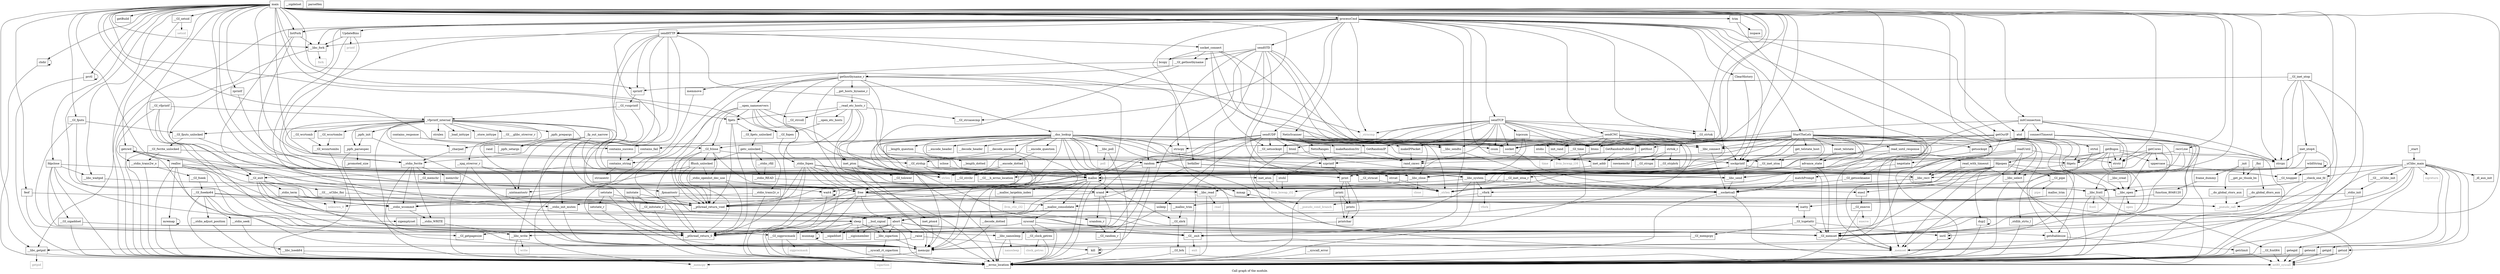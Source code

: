 digraph "Call graph of the module." {
  label="Call graph of the module.";
  node [shape=record];

  Node_reset_telstate [label="{reset_telstate}"];
  Node_contains_success [label="{contains_success}"];
  Node___GI_getpagesize [label="{__GI_getpagesize}"];
  Node_strstr [label="{strstr}"];
  Node___GI___glibc_strerror_r [label="{__GI___glibc_strerror_r}"];
  Node_getcwd [label="{getcwd}"];
  Node_GetRandomPublicIP [label="{GetRandomPublicIP}"];
  Node_sendHTTP [label="{sendHTTP}"];
  Node_contains_fail [label="{contains_fail}"];
  Node_contains_response [label="{contains_response}"];
  Node_NetisRanges [label="{NetisRanges}"];
  Node_GetRandomIP [label="{GetRandomIP}"];
  Node_csum [label="{csum}"];
  Node_StartTheLelz [label="{StartTheLelz}"];
  Node_main [label="{main}"];
  Node_getrlimit [label="{getrlimit}"];
  Node___vfork [label="{__vfork}"];
  Node_sendSTD [label="{sendSTD}"];
  Node_tcpcsum [label="{tcpcsum}"];
  Node_sendCNC [label="{sendCNC}"];
  Node_contains_string [label="{contains_string}"];
  Node_connectTimeout [label="{connectTimeout}"];
  Node_getdtablesize [label="{getdtablesize}"];
  Node_listFork [label="{listFork}"];
  Node_makeIPPacket [label="{makeIPPacket}"];
  Node_UpdateBins [label="{UpdateBins}"];
  Node_processCmd [label="{processCmd}"];
  Node___libc_getpid [label="{__libc_getpid}"];
  Node___libc_fcntl [label="{__libc_fcntl}"];
  Node_sendUDP [label="{sendUDP}"];
  Node___GI_fcntl64 [label="{__GI_fcntl64}"];
  Node___GI__exit [label="{__GI__exit}"];
  Node_chdir [label="{chdir}"];
  Node_sendTCP [label="{sendTCP}"];
  Node___libc_close [label="{__libc_close}"];
  Node_botkiller [label="{botkiller}"];
  Node_sclose [label="{sclose}"];
  Node_negotiate [label="{negotiate}"];
  Node_matchPrompt [label="{matchPrompt}"];
  Node_readUntil [label="{readUntil}"];
  Node_initConnection [label="{initConnection}"];
  Node_getOurIP [label="{getOurIP}"];
  Node_socket_connect [label="{socket_connect}"];
  Node_getBuild [label="{getBuild}"];
  Node_NetisScanner [label="{NetisScanner}"];
  Node_dup2 [label="{dup2}"];
  Node_ClearHistory [label="{ClearHistory}"];
  Node___libc_fork [label="{__libc_fork}"];
  Node___libc_open [label="{__libc_open}"];
  Node___libc_creat [label="{__libc_creat}"];
  Node___GI_pipe [label="{__GI_pipe}"];
  Node_prctl [label="{prctl}"];
  Node___libc_read [label="{__libc_read}"];
  Node___libc_select [label="{__libc_select}"];
  Node___GI_setsid [label="{__GI_setsid}"];
  Node___GI_sigprocmask [label="{__GI_sigprocmask}"];
  Node___GI_time [label="{__GI_time}"];
  Node___libc_waitpid [label="{__libc_waitpid}"];
  Node___libc_write [label="{__libc_write}"];
  Node_isspace [label="{isspace}"];
  Node___GI_toupper [label="{__GI_toupper}"];
  Node___errno_location [label="{__errno_location}"];
  Node___GI_fclose [label="{__GI_fclose}"];
  Node___GI_fopen [label="{__GI_fopen}"];
  Node_printf [color="gray50", fontcolor="gray50", label="{printf}"];
  Node_sprintf [label="{sprintf}"];
  Node___GI_vsnprintf [label="{__GI_vsnprintf}"];
  Node__stdio_fopen [label="{_stdio_fopen}"];
  Node__stdio_init [label="{_stdio_init}"];
  Node___stdio_init_mutex [label="{__stdio_init_mutex}"];
  Node__stdio_term [label="{_stdio_term}"];
  Node___stdio_wcommit [label="{__stdio_wcommit}"];
  Node___GI_vfprintf [label="{__GI_vfprintf}"];
  Node__charpad [label="{_charpad}"];
  Node__fp_out_narrow [label="{_fp_out_narrow}"];
  Node__vfprintf_internal [label="{_vfprintf_internal}"];
  Node__ppfs_init [label="{_ppfs_init}"];
  Node__ppfs_prepargs [label="{_ppfs_prepargs}"];
  Node__ppfs_setargs [label="{_ppfs_setargs}"];
  Node__promoted_size [label="{_promoted_size}"];
  Node__ppfs_parsespec [label="{_ppfs_parsespec}"];
  Node_feof [label="{feof}"];
  Node_fgets [label="{fgets}"];
  Node___GI_fputs [label="{__GI_fputs}"];
  Node__stdio_openlist_dec_use [label="{_stdio_openlist_dec_use}"];
  Node_fflush_unlocked [label="{fflush_unlocked}"];
  Node___GI_fgets_unlocked [label="{__GI_fgets_unlocked}"];
  Node___GI_fputs_unlocked [label="{__GI_fputs_unlocked}"];
  Node___GI_fwrite_unlocked [label="{__GI_fwrite_unlocked}"];
  Node_memcpy [label="{memcpy}"];
  Node___GI_memset [label="{__GI_memset}"];
  Node_strcat [label="{strcat}"];
  Node___GI_strchr [label="{__GI_strchr}"];
  Node_strcpy [label="{strcpy}"];
  Node_strlen [color="gray50", fontcolor="gray50", label="{strlen}"];
  Node_strncpy [label="{strncpy}"];
  Node___read_etc_hosts_r [label="{__read_etc_hosts_r}"];
  Node_strnlen [label="{strnlen}"];
  Node_kill [label="{kill}"];
  Node_mmap [label="{mmap}"];
  Node___socketcall [label="{__socketcall}"];
  Node___open_etc_hosts [label="{__open_etc_hosts}"];
  Node___syscall_rt_sigaction [label="{__syscall_rt_sigaction}"];
  Node___GI_clock_getres [label="{__GI_clock_getres}"];
  Node___GI_execve [label="{__GI_execve}"];
  Node_getegid [label="{getegid}"];
  Node_geteuid [label="{geteuid}"];
  Node_getgid [label="{getgid}"];
  Node_getuid [label="{getuid}"];
  Node_mremap [label="{mremap}"];
  Node_munmap [label="{munmap}"];
  Node___libc_nanosleep [label="{__libc_nanosleep}"];
  Node___GI_sbrk [label="{__GI_sbrk}"];
  Node_wait4 [label="{wait4}"];
  Node___GI___h_errno_location [label="{__GI___h_errno_location}"];
  Node___GI_wcrtomb [label="{__GI_wcrtomb}"];
  Node___GI_wcsrtombs [label="{__GI_wcsrtombs}"];
  Node___GI_wcsnrtombs [label="{__GI_wcsnrtombs}"];
  Node___stdio_WRITE [label="{__stdio_WRITE}"];
  Node___stdio_fwrite [label="{__stdio_fwrite}"];
  Node___stdio_trans2w_o [label="{__stdio_trans2w_o}"];
  Node__load_inttype [label="{_load_inttype}"];
  Node__store_inttype [label="{_store_inttype}"];
  Node__uintmaxtostr [label="{_uintmaxtostr}"];
  Node__fpmaxtostr [label="{_fpmaxtostr}"];
  Node_getc_unlocked [label="{getc_unlocked}"];
  Node___GI_memchr [label="{__GI_memchr}"];
  Node_memmove [label="{memmove}"];
  Node___GI_mempcpy [label="{__GI_mempcpy}"];
  Node_memrchr [label="{memrchr}"];
  Node_strtok_r [label="{strtok_r}"];
  Node___GI_strpbrk [label="{__GI_strpbrk}"];
  Node_inet_aton [label="{inet_aton}"];
  Node___dns_lookup [label="{__dns_lookup}"];
  Node___open_nameservers [label="{__open_nameservers}"];
  Node___get_hosts_byname_r [label="{__get_hosts_byname_r}"];
  Node___raise [label="{__raise}"];
  Node__dl_aux_init [label="{_dl_aux_init}"];
  Node___GI_brk [label="{__GI_brk}"];
  Node___libc_poll [label="{__libc_poll}"];
  Node___GI_fseek [label="{__GI_fseek}"];
  Node___GI_fseeko64 [label="{__GI_fseeko64}"];
  Node___stdio_READ [label="{__stdio_READ}"];
  Node___stdio_adjust_position [label="{__stdio_adjust_position}"];
  Node___stdio_rfill [label="{__stdio_rfill}"];
  Node___stdio_trans2r_o [label="{__stdio_trans2r_o}"];
  Node___stdio_seek [label="{__stdio_seek}"];
  Node___GI_strcoll [label="{__GI_strcoll}"];
  Node___GI_strncat [label="{__GI_strncat}"];
  Node_rawmemchr [label="{rawmemchr}"];
  Node___GI_strspn [label="{__GI_strspn}"];
  Node___GI_strdup [label="{__GI_strdup}"];
  Node_inet_pton4 [label="{inet_pton4}"];
  Node_inet_pton [label="{inet_pton}"];
  Node_inet_ntop4 [label="{inet_ntop4}"];
  Node___GI_inet_ntop [label="{__GI_inet_ntop}"];
  Node___encode_header [label="{__encode_header}"];
  Node___decode_header [label="{__decode_header}"];
  Node___encode_question [label="{__encode_question}"];
  Node___length_question [label="{__length_question}"];
  Node___decode_answer [label="{__decode_answer}"];
  Node___libc_lseek64 [label="{__libc_lseek64}"];
  Node___GI_tolower [label="{__GI_tolower}"];
  Node___encode_dotted [label="{__encode_dotted}"];
  Node___decode_dotted [label="{__decode_dotted}"];
  Node___length_dotted [label="{__length_dotted}"];
  Node___do_global_ctors_aux [label="{__do_global_ctors_aux}"];
  Node__fini [label="{_fini}"];
  Node_llvm_ctlz_i32 [color="gray50", fontcolor="gray50", label="{llvm_ctlz_i32}"];
  Node_llvm_bswap_i32 [color="gray50", fontcolor="gray50", label="{llvm_bswap_i32}"];
  Node__strlen [color="gray50", fontcolor="gray50", label="{_strlen}"];
  Node__memset [color="gray50", fontcolor="gray50", label="{_memset}"];
  Node__strncmp [color="gray50", fontcolor="gray50", label="{_strncmp}"];
  Node__memcpy [color="gray50", fontcolor="gray50", label="{_memcpy}"];
  Node_llvm_bswap_i16 [color="gray50", fontcolor="gray50", label="{llvm_bswap_i16}"];
  Node_unknown_0 [color="gray50", fontcolor="gray50", label="{unknown_0}"];
  Node_vfork [color="gray50", fontcolor="gray50", label="{vfork}"];
  Node_fcntl [color="gray50", fontcolor="gray50", label="{fcntl}"];
  Node_int80_syscall [color="gray50", fontcolor="gray50", label="{int80_syscall}"];
  Node_exit [color="gray50", fontcolor="gray50", label="{exit}"];
  Node_close [color="gray50", fontcolor="gray50", label="{close}"];
  Node_fork [color="gray50", fontcolor="gray50", label="{fork}"];
  Node_getpid [color="gray50", fontcolor="gray50", label="{getpid}"];
  Node_open [color="gray50", fontcolor="gray50", label="{open}"];
  Node_pipe [color="gray50", fontcolor="gray50", label="{pipe}"];
  Node_read [color="gray50", fontcolor="gray50", label="{read}"];
  Node_setsid [color="gray50", fontcolor="gray50", label="{setsid}"];
  Node_sigprocmask [color="gray50", fontcolor="gray50", label="{sigprocmask}"];
  Node_time [color="gray50", fontcolor="gray50", label="{time}"];
  Node_write [color="gray50", fontcolor="gray50", label="{write}"];
  Node_sigreturn [color="gray50", fontcolor="gray50", label="{sigreturn}"];
  Node_sigaction [color="gray50", fontcolor="gray50", label="{sigaction}"];
  Node_clock_getres [color="gray50", fontcolor="gray50", label="{clock_getres}"];
  Node_execve [color="gray50", fontcolor="gray50", label="{execve}"];
  Node_nanosleep [color="gray50", fontcolor="gray50", label="{nanosleep}"];
  Node_poll [color="gray50", fontcolor="gray50", label="{poll}"];
  Node___xpg_strerror_r [label="{__xpg_strerror_r}"];
  Node_bcopy [label="{bcopy}"];
  Node___GI_strcasecmp [label="{__GI_strcasecmp}"];
  Node_strcasestr [label="{strcasestr}"];
  Node___GI_strtok [label="{__GI_strtok}"];
  Node_isatty [label="{isatty}"];
  Node___GI_tcgetattr [label="{__GI_tcgetattr}"];
  Node_htons [label="{htons}"];
  Node_htonl [label="{htonl}"];
  Node_ntohs [label="{ntohs}"];
  Node_ntohl [label="{ntohl}"];
  Node___GI_inet_ntoa_r [label="{__GI_inet_ntoa_r}"];
  Node___GI_inet_ntoa [label="{__GI_inet_ntoa}"];
  Node_inet_addr [label="{inet_addr}"];
  Node___GI_gethostbyname [label="{__GI_gethostbyname}"];
  Node_gethostbyname_r [label="{gethostbyname_r}"];
  Node___libc_connect [label="{__libc_connect}"];
  Node___GI_getsockname [label="{__GI_getsockname}"];
  Node_getsockopt [label="{getsockopt}"];
  Node___libc_recv [label="{__libc_recv}"];
  Node___libc_send [label="{__libc_send}"];
  Node___libc_sendto [label="{__libc_sendto}"];
  Node___GI_setsockopt [label="{__GI_setsockopt}"];
  Node_socket [label="{socket}"];
  Node___GI_sigaddset [label="{__GI_sigaddset}"];
  Node_sigemptyset [label="{sigemptyset}"];
  Node___bsd_signal [label="{__bsd_signal}"];
  Node___sigismember [label="{__sigismember}"];
  Node___sigaddset [label="{__sigaddset}"];
  Node___sigdelset [label="{__sigdelset}"];
  Node___malloc_largebin_index [label="{__malloc_largebin_index}"];
  Node_malloc [label="{malloc}"];
  Node_realloc [label="{realloc}"];
  Node___malloc_trim [label="{__malloc_trim}"];
  Node___malloc_consolidate [label="{__malloc_consolidate}"];
  Node_free [label="{free}"];
  Node_malloc_trim [label="{malloc_trim}"];
  Node_abort [label="{abort}"];
  Node_rand [label="{rand}"];
  Node_random [label="{random}"];
  Node_setstate [label="{setstate}"];
  Node_initstate [label="{initstate}"];
  Node_srand [label="{srand}"];
  Node_setstate_r [label="{setstate_r}"];
  Node___GI_random_r [label="{__GI_random_r}"];
  Node_srandom_r [label="{srandom_r}"];
  Node___GI_initstate_r [label="{__GI_initstate_r}"];
  Node___libc_system [label="{__libc_system}"];
  Node_atol [label="{atol}"];
  Node_strtol [label="{strtol}"];
  Node__stdlib_strto_l [label="{_stdlib_strto_l}"];
  Node___GI_exit [label="{__GI_exit}"];
  Node_execl [label="{execl}"];
  Node_sleep [label="{sleep}"];
  Node_sysconf [label="{sysconf}"];
  Node_usleep [label="{usleep}"];
  Node___GI___uClibc_fini [label="{__GI___uClibc_fini}"];
  Node___pthread_return_0 [label="{__pthread_return_0}"];
  Node___pthread_return_void [label="{__pthread_return_void}"];
  Node___check_one_fd [label="{__check_one_fd}"];
  Node___GI___uClibc_init [label="{__GI___uClibc_init}"];
  Node___uClibc_main [label="{__uClibc_main}"];
  Node___libc_sigaction [label="{__libc_sigaction}"];
  Node___syscall_error [label="{__syscall_error}"];
  Node_ioctl [label="{ioctl}"];
  Node___pseudo_call [color="gray50", fontcolor="gray50", label="{__pseudo_call}"];
  Node___pseudo_cond_branch [color="gray50", fontcolor="gray50", label="{__pseudo_cond_branch}"];
  Node__init [label="{_init}"];
  Node___get_pc_thunk_bx [label="{__get_pc_thunk_bx}"];
  Node___do_global_dtors_aux [label="{__do_global_dtors_aux}"];
  Node_frame_dummy [label="{frame_dummy}"];
  Node_function_8048120 [label="{function_8048120}"];
  Node__start [label="{_start}"];
  Node_init_rand [label="{init_rand}"];
  Node_rand_cmwc [label="{rand_cmwc}"];
  Node_trim [label="{trim}"];
  Node_printchar [label="{printchar}"];
  Node_prints [label="{prints}"];
  Node_printi [label="{printi}"];
  Node_print [label="{print}"];
  Node_zprintf [label="{zprintf}"];
  Node_szprintf [label="{szprintf}"];
  Node_sockprintf [label="{sockprintf}"];
  Node_fdpopen [label="{fdpopen}"];
  Node_fdpclose [label="{fdpclose}"];
  Node_fdgets [label="{fdgets}"];
  Node_parseHex [label="{parseHex}"];
  Node_wildString [label="{wildString}"];
  Node_getHost [label="{getHost}"];
  Node_uppercase [label="{uppercase}"];
  Node_getBogos [label="{getBogos}"];
  Node_getCores [label="{getCores}"];
  Node_makeRandomStr [label="{makeRandomStr}"];
  Node_recvLine [label="{recvLine}"];
  Node_get_telstate_host [label="{get_telstate_host}"];
  Node_read_until_response [label="{read_until_response}"];
  Node_read_with_timeout [label="{read_with_timeout}"];
  Node_advance_state [label="{advance_state}"];
  Node_reset_telstate -> Node_advance_state;
  Node_contains_success -> Node_contains_string;
  Node___GI___glibc_strerror_r -> Node___xpg_strerror_r;
  Node_getcwd -> Node___GI_getpagesize;
  Node_getcwd -> Node_getcwd;
  Node_getcwd -> Node___errno_location;
  Node_getcwd -> Node_malloc;
  Node_getcwd -> Node_realloc;
  Node_getcwd -> Node_free;
  Node_GetRandomPublicIP -> Node_inet_addr;
  Node_GetRandomPublicIP -> Node_random;
  Node_GetRandomPublicIP -> Node_szprintf;
  Node_sendHTTP -> Node___GI__exit;
  Node_sendHTTP -> Node___libc_close;
  Node_sendHTTP -> Node_socket_connect;
  Node_sendHTTP -> Node___libc_fork;
  Node_sendHTTP -> Node___GI_time;
  Node_sendHTTP -> Node___libc_write;
  Node_sendHTTP -> Node_sprintf;
  Node_sendHTTP -> Node_memcpy;
  Node_sendHTTP -> Node__strlen;
  Node_sendHTTP -> Node_random;
  Node_contains_fail -> Node_contains_string;
  Node_contains_response -> Node_contains_success;
  Node_contains_response -> Node_contains_fail;
  Node_NetisRanges -> Node_inet_addr;
  Node_NetisRanges -> Node_random;
  Node_NetisRanges -> Node_szprintf;
  Node_GetRandomIP -> Node_ntohl;
  Node_GetRandomIP -> Node_rand_cmwc;
  Node_StartTheLelz -> Node_reset_telstate;
  Node_StartTheLelz -> Node_contains_success;
  Node_StartTheLelz -> Node_GetRandomPublicIP;
  Node_StartTheLelz -> Node_contains_fail;
  Node_StartTheLelz -> Node___libc_fcntl;
  Node_StartTheLelz -> Node___libc_select;
  Node_StartTheLelz -> Node___GI_time;
  Node_StartTheLelz -> Node___errno_location;
  Node_StartTheLelz -> Node___GI_memset;
  Node_StartTheLelz -> Node__strlen;
  Node_StartTheLelz -> Node__memset;
  Node_StartTheLelz -> Node_htons;
  Node_StartTheLelz -> Node___libc_connect;
  Node_StartTheLelz -> Node_getsockopt;
  Node_StartTheLelz -> Node___libc_send;
  Node_StartTheLelz -> Node_socket;
  Node_StartTheLelz -> Node_malloc;
  Node_StartTheLelz -> Node_srand;
  Node_StartTheLelz -> Node_rand_cmwc;
  Node_StartTheLelz -> Node_sockprintf;
  Node_StartTheLelz -> Node_get_telstate_host;
  Node_StartTheLelz -> Node_read_until_response;
  Node_StartTheLelz -> Node_advance_state;
  Node_main -> Node_strstr;
  Node_main -> Node_getcwd;
  Node_main -> Node_listFork;
  Node_main -> Node_processCmd;
  Node_main -> Node___libc_getpid;
  Node_main -> Node_chdir;
  Node_main -> Node_initConnection;
  Node_main -> Node_getOurIP;
  Node_main -> Node_getBuild;
  Node_main -> Node___libc_fork;
  Node_main -> Node_prctl;
  Node_main -> Node___GI_setsid;
  Node_main -> Node___GI_time;
  Node_main -> Node___libc_waitpid;
  Node_main -> Node___GI_toupper;
  Node_main -> Node___GI_fclose;
  Node_main -> Node___GI_fopen;
  Node_main -> Node_sprintf;
  Node_main -> Node_feof;
  Node_main -> Node_fgets;
  Node_main -> Node___GI_fputs;
  Node_main -> Node___GI_memset;
  Node_main -> Node_strcpy;
  Node_main -> Node_strncpy;
  Node_main -> Node__strlen;
  Node_main -> Node__memset;
  Node_main -> Node__strncmp;
  Node_main -> Node___GI_strcasecmp;
  Node_main -> Node___GI_strtok;
  Node_main -> Node___GI_inet_ntoa;
  Node_main -> Node___bsd_signal;
  Node_main -> Node_malloc;
  Node_main -> Node_free;
  Node_main -> Node_srand;
  Node_main -> Node___GI_exit;
  Node_main -> Node_sleep;
  Node_main -> Node_init_rand;
  Node_main -> Node_trim;
  Node_main -> Node_zprintf;
  Node_main -> Node_szprintf;
  Node_main -> Node_sockprintf;
  Node_main -> Node_fdpopen;
  Node_main -> Node_fdpclose;
  Node_main -> Node_fdgets;
  Node_main -> Node_recvLine;
  Node_getrlimit -> Node___errno_location;
  Node_getrlimit -> Node_int80_syscall;
  Node___vfork -> Node_vfork;
  Node___vfork -> Node___pseudo_cond_branch;
  Node_sendSTD -> Node___GI__exit;
  Node_sendSTD -> Node___libc_close;
  Node_sendSTD -> Node___GI_time;
  Node_sendSTD -> Node_memcpy;
  Node_sendSTD -> Node_bcopy;
  Node_sendSTD -> Node___GI_gethostbyname;
  Node_sendSTD -> Node___libc_connect;
  Node_sendSTD -> Node___libc_send;
  Node_sendSTD -> Node_socket;
  Node_sendSTD -> Node_random;
  Node_tcpcsum -> Node_csum;
  Node_tcpcsum -> Node_htons;
  Node_tcpcsum -> Node_malloc;
  Node_tcpcsum -> Node_free;
  Node_sendCNC -> Node___libc_close;
  Node_sendCNC -> Node___GI_time;
  Node_sendCNC -> Node_htons;
  Node_sendCNC -> Node_inet_addr;
  Node_sendCNC -> Node___libc_connect;
  Node_sendCNC -> Node_socket;
  Node_sendCNC -> Node_sleep;
  Node_contains_string -> Node_strcasestr;
  Node_connectTimeout -> Node___libc_fcntl;
  Node_connectTimeout -> Node___libc_select;
  Node_connectTimeout -> Node___errno_location;
  Node_connectTimeout -> Node__memset;
  Node_connectTimeout -> Node_htons;
  Node_connectTimeout -> Node___libc_connect;
  Node_connectTimeout -> Node_getsockopt;
  Node_connectTimeout -> Node_getHost;
  Node_getdtablesize -> Node_getrlimit;
  Node_listFork -> Node___libc_fork;
  Node_listFork -> Node_malloc;
  Node_listFork -> Node_free;
  Node_makeIPPacket -> Node_rand_cmwc;
  Node_UpdateBins -> Node___libc_fork;
  Node_UpdateBins -> Node_printf;
  Node_UpdateBins -> Node___libc_system;
  Node_UpdateBins -> Node_sleep;
  Node_processCmd -> Node_sendHTTP;
  Node_processCmd -> Node_StartTheLelz;
  Node_processCmd -> Node_sendSTD;
  Node_processCmd -> Node_sendCNC;
  Node_processCmd -> Node_getdtablesize;
  Node_processCmd -> Node_listFork;
  Node_processCmd -> Node_UpdateBins;
  Node_processCmd -> Node___libc_getpid;
  Node_processCmd -> Node_sendUDP;
  Node_processCmd -> Node___GI__exit;
  Node_processCmd -> Node_sendTCP;
  Node_processCmd -> Node___libc_close;
  Node_processCmd -> Node_botkiller;
  Node_processCmd -> Node_NetisScanner;
  Node_processCmd -> Node_ClearHistory;
  Node_processCmd -> Node___libc_fork;
  Node_processCmd -> Node___GI_strchr;
  Node_processCmd -> Node_kill;
  Node_processCmd -> Node__strncmp;
  Node_processCmd -> Node___GI_strtok;
  Node_processCmd -> Node___GI_inet_ntoa;
  Node_processCmd -> Node___libc_system;
  Node_processCmd -> Node_atol;
  Node_processCmd -> Node___GI_exit;
  Node_processCmd -> Node_sockprintf;
  Node___libc_getpid -> Node___errno_location;
  Node___libc_getpid -> Node_getpid;
  Node___libc_fcntl -> Node___GI_fcntl64;
  Node___libc_fcntl -> Node___errno_location;
  Node___libc_fcntl -> Node_fcntl;
  Node_sendUDP -> Node_GetRandomIP;
  Node_sendUDP -> Node_csum;
  Node_sendUDP -> Node_makeIPPacket;
  Node_sendUDP -> Node___GI_time;
  Node_sendUDP -> Node__memset;
  Node_sendUDP -> Node_htons;
  Node_sendUDP -> Node_htonl;
  Node_sendUDP -> Node___libc_sendto;
  Node_sendUDP -> Node___GI_setsockopt;
  Node_sendUDP -> Node_socket;
  Node_sendUDP -> Node_malloc;
  Node_sendUDP -> Node_random;
  Node_sendUDP -> Node_srand;
  Node_sendUDP -> Node_usleep;
  Node_sendUDP -> Node_init_rand;
  Node_sendUDP -> Node_rand_cmwc;
  Node_sendUDP -> Node_sockprintf;
  Node_sendUDP -> Node_getHost;
  Node_sendUDP -> Node_makeRandomStr;
  Node___GI_fcntl64 -> Node___errno_location;
  Node___GI_fcntl64 -> Node_int80_syscall;
  Node___GI__exit -> Node_exit;
  Node_chdir -> Node_chdir;
  Node_chdir -> Node___errno_location;
  Node_sendTCP -> Node_GetRandomIP;
  Node_sendTCP -> Node_csum;
  Node_sendTCP -> Node_tcpcsum;
  Node_sendTCP -> Node_makeIPPacket;
  Node_sendTCP -> Node___GI_time;
  Node_sendTCP -> Node__strncmp;
  Node_sendTCP -> Node___GI_strtok;
  Node_sendTCP -> Node_htons;
  Node_sendTCP -> Node_htonl;
  Node_sendTCP -> Node___libc_sendto;
  Node_sendTCP -> Node___GI_setsockopt;
  Node_sendTCP -> Node_socket;
  Node_sendTCP -> Node_rand_cmwc;
  Node_sendTCP -> Node_sockprintf;
  Node_sendTCP -> Node_getHost;
  Node___libc_close -> Node___errno_location;
  Node___libc_close -> Node_close;
  Node_botkiller -> Node_strcat;
  Node_botkiller -> Node___libc_system;
  Node_botkiller -> Node_sleep;
  Node_sclose -> Node___libc_close;
  Node_negotiate -> Node___libc_send;
  Node_matchPrompt -> Node__strlen;
  Node_readUntil -> Node_strstr;
  Node_readUntil -> Node_negotiate;
  Node_readUntil -> Node_matchPrompt;
  Node_readUntil -> Node___libc_select;
  Node_readUntil -> Node__memset;
  Node_readUntil -> Node___libc_recv;
  Node_initConnection -> Node_connectTimeout;
  Node_initConnection -> Node___libc_close;
  Node_initConnection -> Node___GI_memset;
  Node_initConnection -> Node___GI_strchr;
  Node_initConnection -> Node_strcpy;
  Node_initConnection -> Node_socket;
  Node_initConnection -> Node_atol;
  Node_getOurIP -> Node_strstr;
  Node_getOurIP -> Node___libc_close;
  Node_getOurIP -> Node___libc_open;
  Node_getOurIP -> Node___GI_memset;
  Node_getOurIP -> Node_strcpy;
  Node_getOurIP -> Node_htons;
  Node_getOurIP -> Node_inet_addr;
  Node_getOurIP -> Node___libc_connect;
  Node_getOurIP -> Node___GI_getsockname;
  Node_getOurIP -> Node_socket;
  Node_getOurIP -> Node_ioctl;
  Node_getOurIP -> Node_fdgets;
  Node_socket_connect -> Node_bcopy;
  Node_socket_connect -> Node_htons;
  Node_socket_connect -> Node___GI_gethostbyname;
  Node_socket_connect -> Node___libc_connect;
  Node_socket_connect -> Node___GI_setsockopt;
  Node_socket_connect -> Node_socket;
  Node_NetisScanner -> Node_NetisRanges;
  Node_NetisScanner -> Node___libc_close;
  Node_NetisScanner -> Node__strlen;
  Node_NetisScanner -> Node_htons;
  Node_NetisScanner -> Node___libc_sendto;
  Node_NetisScanner -> Node_socket;
  Node_dup2 -> Node_dup2;
  Node_dup2 -> Node___errno_location;
  Node_ClearHistory -> Node___libc_system;
  Node___libc_fork -> Node___errno_location;
  Node___libc_fork -> Node_fork;
  Node___libc_open -> Node___errno_location;
  Node___libc_open -> Node_open;
  Node___libc_creat -> Node___libc_open;
  Node___GI_pipe -> Node___errno_location;
  Node___GI_pipe -> Node_pipe;
  Node_prctl -> Node_prctl;
  Node_prctl -> Node___errno_location;
  Node___libc_read -> Node___errno_location;
  Node___libc_read -> Node_read;
  Node___libc_select -> Node___errno_location;
  Node___libc_select -> Node_int80_syscall;
  Node___GI_setsid -> Node___errno_location;
  Node___GI_setsid -> Node_setsid;
  Node___GI_sigprocmask -> Node___errno_location;
  Node___GI_sigprocmask -> Node_sigprocmask;
  Node___GI_time -> Node___errno_location;
  Node___GI_time -> Node_time;
  Node___libc_waitpid -> Node_wait4;
  Node___libc_write -> Node___errno_location;
  Node___libc_write -> Node_write;
  Node___GI_fclose -> Node___libc_close;
  Node___GI_fclose -> Node__stdio_openlist_dec_use;
  Node___GI_fclose -> Node_fflush_unlocked;
  Node___GI_fclose -> Node_free;
  Node___GI_fclose -> Node___pthread_return_0;
  Node___GI_fclose -> Node___pthread_return_void;
  Node___GI_fopen -> Node__stdio_fopen;
  Node_sprintf -> Node___GI_vsnprintf;
  Node___GI_vsnprintf -> Node___stdio_init_mutex;
  Node___GI_vsnprintf -> Node__vfprintf_internal;
  Node__stdio_fopen -> Node___libc_fcntl;
  Node__stdio_fopen -> Node___libc_open;
  Node__stdio_fopen -> Node___errno_location;
  Node__stdio_fopen -> Node___stdio_init_mutex;
  Node__stdio_fopen -> Node_isatty;
  Node__stdio_fopen -> Node_malloc;
  Node__stdio_fopen -> Node_free;
  Node__stdio_fopen -> Node___pthread_return_0;
  Node__stdio_fopen -> Node___pthread_return_void;
  Node__stdio_init -> Node___errno_location;
  Node__stdio_init -> Node_isatty;
  Node___stdio_init_mutex -> Node_memcpy;
  Node__stdio_term -> Node___stdio_init_mutex;
  Node__stdio_term -> Node___stdio_wcommit;
  Node__stdio_term -> Node___pthread_return_0;
  Node___stdio_wcommit -> Node___stdio_WRITE;
  Node___GI_vfprintf -> Node__vfprintf_internal;
  Node___GI_vfprintf -> Node___stdio_trans2w_o;
  Node___GI_vfprintf -> Node___pthread_return_0;
  Node___GI_vfprintf -> Node___pthread_return_void;
  Node__charpad -> Node___stdio_fwrite;
  Node__fp_out_narrow -> Node__charpad;
  Node__fp_out_narrow -> Node_strlen;
  Node__fp_out_narrow -> Node___stdio_fwrite;
  Node__vfprintf_internal -> Node___GI___glibc_strerror_r;
  Node__vfprintf_internal -> Node___errno_location;
  Node__vfprintf_internal -> Node__charpad;
  Node__vfprintf_internal -> Node__ppfs_init;
  Node__vfprintf_internal -> Node__ppfs_prepargs;
  Node__vfprintf_internal -> Node__ppfs_setargs;
  Node__vfprintf_internal -> Node__ppfs_parsespec;
  Node__vfprintf_internal -> Node___GI_fputs_unlocked;
  Node__vfprintf_internal -> Node_strlen;
  Node__vfprintf_internal -> Node_strnlen;
  Node__vfprintf_internal -> Node___GI_wcrtomb;
  Node__vfprintf_internal -> Node___GI_wcsrtombs;
  Node__vfprintf_internal -> Node___stdio_fwrite;
  Node__vfprintf_internal -> Node__load_inttype;
  Node__vfprintf_internal -> Node__store_inttype;
  Node__vfprintf_internal -> Node__uintmaxtostr;
  Node__vfprintf_internal -> Node__fpmaxtostr;
  Node__ppfs_init -> Node__ppfs_parsespec;
  Node__ppfs_init -> Node___GI_memset;
  Node__ppfs_prepargs -> Node__ppfs_setargs;
  Node__ppfs_parsespec -> Node__promoted_size;
  Node__ppfs_parsespec -> Node_memcpy;
  Node_feof -> Node___pthread_return_0;
  Node_feof -> Node___pthread_return_void;
  Node_fgets -> Node___GI_fgets_unlocked;
  Node_fgets -> Node___pthread_return_0;
  Node_fgets -> Node___pthread_return_void;
  Node___GI_fputs -> Node___GI_fputs_unlocked;
  Node___GI_fputs -> Node___pthread_return_0;
  Node___GI_fputs -> Node___pthread_return_void;
  Node__stdio_openlist_dec_use -> Node_free;
  Node__stdio_openlist_dec_use -> Node___pthread_return_0;
  Node__stdio_openlist_dec_use -> Node___pthread_return_void;
  Node_fflush_unlocked -> Node___stdio_wcommit;
  Node_fflush_unlocked -> Node__stdio_openlist_dec_use;
  Node_fflush_unlocked -> Node___pthread_return_0;
  Node_fflush_unlocked -> Node___pthread_return_void;
  Node___GI_fgets_unlocked -> Node_getc_unlocked;
  Node___GI_fputs_unlocked -> Node___GI_fwrite_unlocked;
  Node___GI_fputs_unlocked -> Node_strlen;
  Node___GI_fwrite_unlocked -> Node___errno_location;
  Node___GI_fwrite_unlocked -> Node___stdio_fwrite;
  Node___GI_fwrite_unlocked -> Node___stdio_trans2w_o;
  Node_memcpy -> Node__memcpy;
  Node___GI_memset -> Node__memset;
  Node_strcat -> Node__strlen;
  Node_strncpy -> Node__memset;
  Node___read_etc_hosts_r -> Node___errno_location;
  Node___read_etc_hosts_r -> Node___GI_fclose;
  Node___read_etc_hosts_r -> Node_fgets;
  Node___read_etc_hosts_r -> Node___GI_strchr;
  Node___read_etc_hosts_r -> Node___open_etc_hosts;
  Node___read_etc_hosts_r -> Node___GI_strcoll;
  Node___read_etc_hosts_r -> Node_inet_pton;
  Node___read_etc_hosts_r -> Node___GI_strcasecmp;
  Node_kill -> Node___errno_location;
  Node_kill -> Node_kill;
  Node_mmap -> Node_mmap;
  Node_mmap -> Node___pseudo_cond_branch;
  Node___socketcall -> Node___errno_location;
  Node___socketcall -> Node_int80_syscall;
  Node___open_etc_hosts -> Node___GI_fopen;
  Node___syscall_rt_sigaction -> Node___errno_location;
  Node___syscall_rt_sigaction -> Node_sigaction;
  Node___GI_clock_getres -> Node___errno_location;
  Node___GI_clock_getres -> Node_clock_getres;
  Node___GI_execve -> Node___errno_location;
  Node___GI_execve -> Node_execve;
  Node_getegid -> Node___errno_location;
  Node_getegid -> Node_int80_syscall;
  Node_geteuid -> Node___errno_location;
  Node_geteuid -> Node_int80_syscall;
  Node_getgid -> Node___errno_location;
  Node_getgid -> Node_int80_syscall;
  Node_getuid -> Node___errno_location;
  Node_getuid -> Node_int80_syscall;
  Node_mremap -> Node___errno_location;
  Node_mremap -> Node_mremap;
  Node_munmap -> Node___errno_location;
  Node_munmap -> Node_munmap;
  Node___libc_nanosleep -> Node___errno_location;
  Node___libc_nanosleep -> Node_nanosleep;
  Node___GI_sbrk -> Node___GI_brk;
  Node_wait4 -> Node___errno_location;
  Node_wait4 -> Node_wait4;
  Node___GI_wcrtomb -> Node___GI_wcsnrtombs;
  Node___GI_wcsrtombs -> Node___GI_wcsnrtombs;
  Node___GI_wcsnrtombs -> Node___errno_location;
  Node___stdio_WRITE -> Node___libc_write;
  Node___stdio_fwrite -> Node___stdio_wcommit;
  Node___stdio_fwrite -> Node_memcpy;
  Node___stdio_fwrite -> Node___stdio_WRITE;
  Node___stdio_fwrite -> Node___GI_memchr;
  Node___stdio_fwrite -> Node_memrchr;
  Node___stdio_trans2w_o -> Node___errno_location;
  Node___stdio_trans2w_o -> Node___GI_fseek;
  Node__fpmaxtostr -> Node___GI_memset;
  Node__fpmaxtostr -> Node___pseudo_call;
  Node_getc_unlocked -> Node_fflush_unlocked;
  Node_getc_unlocked -> Node___stdio_READ;
  Node_getc_unlocked -> Node___stdio_rfill;
  Node_getc_unlocked -> Node___stdio_trans2r_o;
  Node___GI_memchr -> Node__strlen;
  Node_memmove -> Node__memcpy;
  Node___GI_mempcpy -> Node_memcpy;
  Node_strtok_r -> Node___GI_strpbrk;
  Node_strtok_r -> Node_rawmemchr;
  Node_strtok_r -> Node___GI_strspn;
  Node_inet_aton -> Node_llvm_bswap_i32;
  Node___dns_lookup -> Node___libc_close;
  Node___dns_lookup -> Node___errno_location;
  Node___dns_lookup -> Node_memcpy;
  Node___dns_lookup -> Node___GI_memset;
  Node___dns_lookup -> Node_strlen;
  Node___dns_lookup -> Node_strncpy;
  Node___dns_lookup -> Node___GI___h_errno_location;
  Node___dns_lookup -> Node___libc_poll;
  Node___dns_lookup -> Node___GI_strncat;
  Node___dns_lookup -> Node_inet_pton;
  Node___dns_lookup -> Node___encode_header;
  Node___dns_lookup -> Node___decode_header;
  Node___dns_lookup -> Node___encode_question;
  Node___dns_lookup -> Node___length_question;
  Node___dns_lookup -> Node___decode_answer;
  Node___dns_lookup -> Node_inet_addr;
  Node___dns_lookup -> Node___libc_connect;
  Node___dns_lookup -> Node___libc_recv;
  Node___dns_lookup -> Node___libc_send;
  Node___dns_lookup -> Node_socket;
  Node___dns_lookup -> Node_malloc;
  Node___dns_lookup -> Node_free;
  Node___dns_lookup -> Node___pthread_return_0;
  Node___dns_lookup -> Node___pthread_return_void;
  Node___open_nameservers -> Node___GI_fclose;
  Node___open_nameservers -> Node___GI_fopen;
  Node___open_nameservers -> Node_fgets;
  Node___open_nameservers -> Node___GI___h_errno_location;
  Node___open_nameservers -> Node___GI_strcoll;
  Node___open_nameservers -> Node___GI_strdup;
  Node___open_nameservers -> Node_free;
  Node___open_nameservers -> Node___pthread_return_0;
  Node___open_nameservers -> Node___pthread_return_void;
  Node___get_hosts_byname_r -> Node___read_etc_hosts_r;
  Node___raise -> Node___libc_getpid;
  Node___raise -> Node_kill;
  Node___GI_brk -> Node___errno_location;
  Node___GI_brk -> Node_int80_syscall;
  Node___libc_poll -> Node___errno_location;
  Node___libc_poll -> Node_poll;
  Node___GI_fseek -> Node___GI_fseeko64;
  Node___GI_fseeko64 -> Node___errno_location;
  Node___GI_fseeko64 -> Node___stdio_wcommit;
  Node___GI_fseeko64 -> Node___stdio_adjust_position;
  Node___GI_fseeko64 -> Node___stdio_seek;
  Node___GI_fseeko64 -> Node___pthread_return_0;
  Node___GI_fseeko64 -> Node___pthread_return_void;
  Node___stdio_READ -> Node___libc_read;
  Node___stdio_adjust_position -> Node___errno_location;
  Node___stdio_rfill -> Node___stdio_READ;
  Node___stdio_trans2r_o -> Node___errno_location;
  Node___stdio_trans2r_o -> Node___stdio_wcommit;
  Node___stdio_seek -> Node___libc_lseek64;
  Node___GI_strncat -> Node__strlen;
  Node___GI_strdup -> Node_memcpy;
  Node___GI_strdup -> Node_strlen;
  Node___GI_strdup -> Node_malloc;
  Node_inet_pton4 -> Node_memcpy;
  Node_inet_pton -> Node___errno_location;
  Node_inet_pton -> Node_memcpy;
  Node_inet_pton -> Node___GI_memset;
  Node_inet_pton -> Node___GI_strchr;
  Node_inet_pton -> Node_inet_pton4;
  Node_inet_pton -> Node___GI_tolower;
  Node_inet_ntop4 -> Node___errno_location;
  Node_inet_ntop4 -> Node_strcpy;
  Node_inet_ntop4 -> Node_strlen;
  Node___GI_inet_ntop -> Node___errno_location;
  Node___GI_inet_ntop -> Node_sprintf;
  Node___GI_inet_ntop -> Node___GI_memset;
  Node___GI_inet_ntop -> Node_strcpy;
  Node___GI_inet_ntop -> Node_strlen;
  Node___GI_inet_ntop -> Node_inet_ntop4;
  Node___encode_question -> Node___encode_dotted;
  Node___length_question -> Node___length_dotted;
  Node___decode_answer -> Node___GI_strdup;
  Node___decode_answer -> Node___decode_dotted;
  Node___libc_lseek64 -> Node___errno_location;
  Node___libc_lseek64 -> Node_int80_syscall;
  Node___encode_dotted -> Node_memcpy;
  Node___encode_dotted -> Node___GI_strchr;
  Node___encode_dotted -> Node_strlen;
  Node___decode_dotted -> Node_memcpy;
  Node___do_global_ctors_aux -> Node___pseudo_call;
  Node__fini -> Node___get_pc_thunk_bx;
  Node__fini -> Node___do_global_dtors_aux;
  Node___xpg_strerror_r -> Node___errno_location;
  Node___xpg_strerror_r -> Node_memcpy;
  Node___xpg_strerror_r -> Node_strlen;
  Node___xpg_strerror_r -> Node__uintmaxtostr;
  Node_bcopy -> Node_memmove;
  Node___GI_strtok -> Node_strtok_r;
  Node_isatty -> Node___GI_tcgetattr;
  Node___GI_tcgetattr -> Node___GI_memset;
  Node___GI_tcgetattr -> Node___GI_mempcpy;
  Node___GI_tcgetattr -> Node_ioctl;
  Node_htons -> Node_llvm_bswap_i16;
  Node_htonl -> Node_llvm_bswap_i32;
  Node_ntohs -> Node_llvm_bswap_i16;
  Node_ntohl -> Node_llvm_bswap_i32;
  Node___GI_inet_ntoa_r -> Node__uintmaxtostr;
  Node___GI_inet_ntoa_r -> Node_llvm_bswap_i32;
  Node___GI_inet_ntoa -> Node___GI_inet_ntoa_r;
  Node_inet_addr -> Node_inet_aton;
  Node___GI_gethostbyname -> Node___GI___h_errno_location;
  Node___GI_gethostbyname -> Node_gethostbyname_r;
  Node_gethostbyname_r -> Node___errno_location;
  Node_gethostbyname_r -> Node_memcpy;
  Node_gethostbyname_r -> Node_strncpy;
  Node_gethostbyname_r -> Node_inet_aton;
  Node_gethostbyname_r -> Node___dns_lookup;
  Node_gethostbyname_r -> Node___open_nameservers;
  Node_gethostbyname_r -> Node___get_hosts_byname_r;
  Node_gethostbyname_r -> Node_free;
  Node_gethostbyname_r -> Node___pthread_return_0;
  Node_gethostbyname_r -> Node___pthread_return_void;
  Node___libc_connect -> Node___socketcall;
  Node___GI_getsockname -> Node___socketcall;
  Node_getsockopt -> Node___socketcall;
  Node___libc_recv -> Node___socketcall;
  Node___libc_send -> Node___socketcall;
  Node___libc_sendto -> Node___socketcall;
  Node___GI_setsockopt -> Node___socketcall;
  Node_socket -> Node___socketcall;
  Node___GI_sigaddset -> Node___errno_location;
  Node___GI_sigaddset -> Node___sigaddset;
  Node_sigemptyset -> Node___GI_memset;
  Node___bsd_signal -> Node___errno_location;
  Node___bsd_signal -> Node___sigismember;
  Node___bsd_signal -> Node___sigaddset;
  Node___bsd_signal -> Node___libc_sigaction;
  Node___malloc_largebin_index -> Node_llvm_ctlz_i32;
  Node_malloc -> Node___errno_location;
  Node_malloc -> Node_mmap;
  Node_malloc -> Node___GI_sbrk;
  Node_malloc -> Node___malloc_largebin_index;
  Node_malloc -> Node_malloc;
  Node_malloc -> Node___malloc_consolidate;
  Node_malloc -> Node_free;
  Node_malloc -> Node___pthread_return_0;
  Node_malloc -> Node___pthread_return_void;
  Node_realloc -> Node___errno_location;
  Node_realloc -> Node_memcpy;
  Node_realloc -> Node_mremap;
  Node_realloc -> Node_malloc;
  Node_realloc -> Node_free;
  Node_realloc -> Node_abort;
  Node_realloc -> Node___pthread_return_0;
  Node_realloc -> Node___pthread_return_void;
  Node___malloc_trim -> Node___GI_sbrk;
  Node___malloc_consolidate -> Node_abort;
  Node___malloc_consolidate -> Node_sysconf;
  Node_free -> Node_munmap;
  Node_free -> Node___malloc_trim;
  Node_free -> Node___malloc_consolidate;
  Node_free -> Node_abort;
  Node_free -> Node___pthread_return_0;
  Node_free -> Node___pthread_return_void;
  Node_malloc_trim -> Node___malloc_trim;
  Node_malloc_trim -> Node___malloc_consolidate;
  Node_abort -> Node___GI__exit;
  Node_abort -> Node___GI_sigprocmask;
  Node_abort -> Node___GI_memset;
  Node_abort -> Node___raise;
  Node_abort -> Node___sigaddset;
  Node_abort -> Node___pthread_return_0;
  Node_abort -> Node___libc_sigaction;
  Node_rand -> Node_random;
  Node_random -> Node___GI_random_r;
  Node_random -> Node___pthread_return_0;
  Node_random -> Node___pthread_return_void;
  Node_setstate -> Node_setstate_r;
  Node_setstate -> Node___pthread_return_0;
  Node_setstate -> Node___pthread_return_void;
  Node_initstate -> Node___GI_initstate_r;
  Node_initstate -> Node___pthread_return_0;
  Node_initstate -> Node___pthread_return_void;
  Node_srand -> Node_srandom_r;
  Node_srand -> Node___pthread_return_0;
  Node_srand -> Node___pthread_return_void;
  Node_setstate_r -> Node___errno_location;
  Node_srandom_r -> Node___GI_random_r;
  Node___GI_initstate_r -> Node___errno_location;
  Node___GI_initstate_r -> Node_srandom_r;
  Node___libc_system -> Node___vfork;
  Node___libc_system -> Node___GI__exit;
  Node___libc_system -> Node_wait4;
  Node___libc_system -> Node___bsd_signal;
  Node___libc_system -> Node_execl;
  Node_atol -> Node_strtol;
  Node_strtol -> Node__stdlib_strto_l;
  Node__stdlib_strto_l -> Node___errno_location;
  Node___GI_exit -> Node___GI__exit;
  Node___GI_exit -> Node__stdio_term;
  Node___GI_exit -> Node_unknown_0;
  Node___GI_exit -> Node___GI___uClibc_fini;
  Node___GI_exit -> Node___pthread_return_0;
  Node___GI_exit -> Node___pthread_return_void;
  Node_execl -> Node___GI_execve;
  Node_sleep -> Node___GI_sigprocmask;
  Node_sleep -> Node___errno_location;
  Node_sleep -> Node___libc_nanosleep;
  Node_sleep -> Node___sigismember;
  Node_sleep -> Node___sigaddset;
  Node_sleep -> Node___libc_sigaction;
  Node_sysconf -> Node___GI_getpagesize;
  Node_sysconf -> Node_getdtablesize;
  Node_sysconf -> Node___errno_location;
  Node_sysconf -> Node___GI_clock_getres;
  Node_usleep -> Node___libc_nanosleep;
  Node___GI___uClibc_fini -> Node_unknown_0;
  Node___GI___uClibc_fini -> Node___pseudo_call;
  Node___check_one_fd -> Node___libc_fcntl;
  Node___check_one_fd -> Node___libc_open;
  Node___check_one_fd -> Node_abort;
  Node___GI___uClibc_init -> Node__stdio_init;
  Node___uClibc_main -> Node___errno_location;
  Node___uClibc_main -> Node_memcpy;
  Node___uClibc_main -> Node___GI_memset;
  Node___uClibc_main -> Node_getegid;
  Node___uClibc_main -> Node_geteuid;
  Node___uClibc_main -> Node_getgid;
  Node___uClibc_main -> Node_getuid;
  Node___uClibc_main -> Node___GI___h_errno_location;
  Node___uClibc_main -> Node__dl_aux_init;
  Node___uClibc_main -> Node_sigreturn;
  Node___uClibc_main -> Node___GI_exit;
  Node___uClibc_main -> Node___check_one_fd;
  Node___uClibc_main -> Node___GI___uClibc_init;
  Node___uClibc_main -> Node___pseudo_call;
  Node___libc_sigaction -> Node_memcpy;
  Node___libc_sigaction -> Node___syscall_rt_sigaction;
  Node___syscall_error -> Node___errno_location;
  Node_ioctl -> Node___errno_location;
  Node_ioctl -> Node_ioctl;
  Node__init -> Node___do_global_ctors_aux;
  Node__init -> Node___get_pc_thunk_bx;
  Node__init -> Node_frame_dummy;
  Node___do_global_dtors_aux -> Node___pseudo_call;
  Node_frame_dummy -> Node_function_8048120;
  Node_function_8048120 -> Node_unknown_0;
  Node__start -> Node___uClibc_main;
  Node_trim -> Node_isspace;
  Node_trim -> Node__strlen;
  Node_printchar -> Node___libc_write;
  Node_prints -> Node_printchar;
  Node_printi -> Node_printchar;
  Node_printi -> Node_prints;
  Node_print -> Node_printchar;
  Node_print -> Node_prints;
  Node_print -> Node_printi;
  Node_zprintf -> Node_print;
  Node_szprintf -> Node_print;
  Node_sockprintf -> Node___GI_memset;
  Node_sockprintf -> Node__strlen;
  Node_sockprintf -> Node___libc_send;
  Node_sockprintf -> Node_malloc;
  Node_sockprintf -> Node_free;
  Node_sockprintf -> Node_print;
  Node_fdpopen -> Node___vfork;
  Node_fdpopen -> Node_getdtablesize;
  Node_fdpopen -> Node___GI__exit;
  Node_fdpopen -> Node___libc_close;
  Node_fdpopen -> Node_dup2;
  Node_fdpopen -> Node___GI_pipe;
  Node_fdpopen -> Node__memset;
  Node_fdpopen -> Node_malloc;
  Node_fdpopen -> Node_execl;
  Node_fdpclose -> Node___libc_close;
  Node_fdpclose -> Node___GI_sigprocmask;
  Node_fdpclose -> Node___libc_waitpid;
  Node_fdpclose -> Node___errno_location;
  Node_fdpclose -> Node___GI_sigaddset;
  Node_fdpclose -> Node_sigemptyset;
  Node_fdgets -> Node___libc_read;
  Node_wildString -> Node___GI_toupper;
  Node_wildString -> Node_wildString;
  Node_getHost -> Node_inet_addr;
  Node_uppercase -> Node___GI_toupper;
  Node_getBogos -> Node_strstr;
  Node_getBogos -> Node___libc_close;
  Node_getBogos -> Node___libc_open;
  Node_getBogos -> Node___GI_memset;
  Node_getBogos -> Node___GI_strchr;
  Node_getBogos -> Node_strcpy;
  Node_getBogos -> Node__strlen;
  Node_getBogos -> Node_fdgets;
  Node_getBogos -> Node_uppercase;
  Node_getCores -> Node_strstr;
  Node_getCores -> Node___libc_close;
  Node_getCores -> Node___libc_open;
  Node_getCores -> Node___GI_memset;
  Node_getCores -> Node_fdgets;
  Node_getCores -> Node_uppercase;
  Node_makeRandomStr -> Node_rand_cmwc;
  Node_recvLine -> Node___libc_select;
  Node_recvLine -> Node__memset;
  Node_recvLine -> Node___libc_recv;
  Node_recvLine -> Node_sockprintf;
  Node_get_telstate_host -> Node___GI_inet_ntoa;
  Node_read_until_response -> Node_contains_string;
  Node_read_until_response -> Node__memset;
  Node_read_until_response -> Node_read_with_timeout;
  Node_read_with_timeout -> Node___libc_select;
  Node_read_with_timeout -> Node__memset;
  Node_read_with_timeout -> Node___libc_recv;
  Node_advance_state -> Node___libc_close;
  Node_advance_state -> Node___GI_memset;
}
